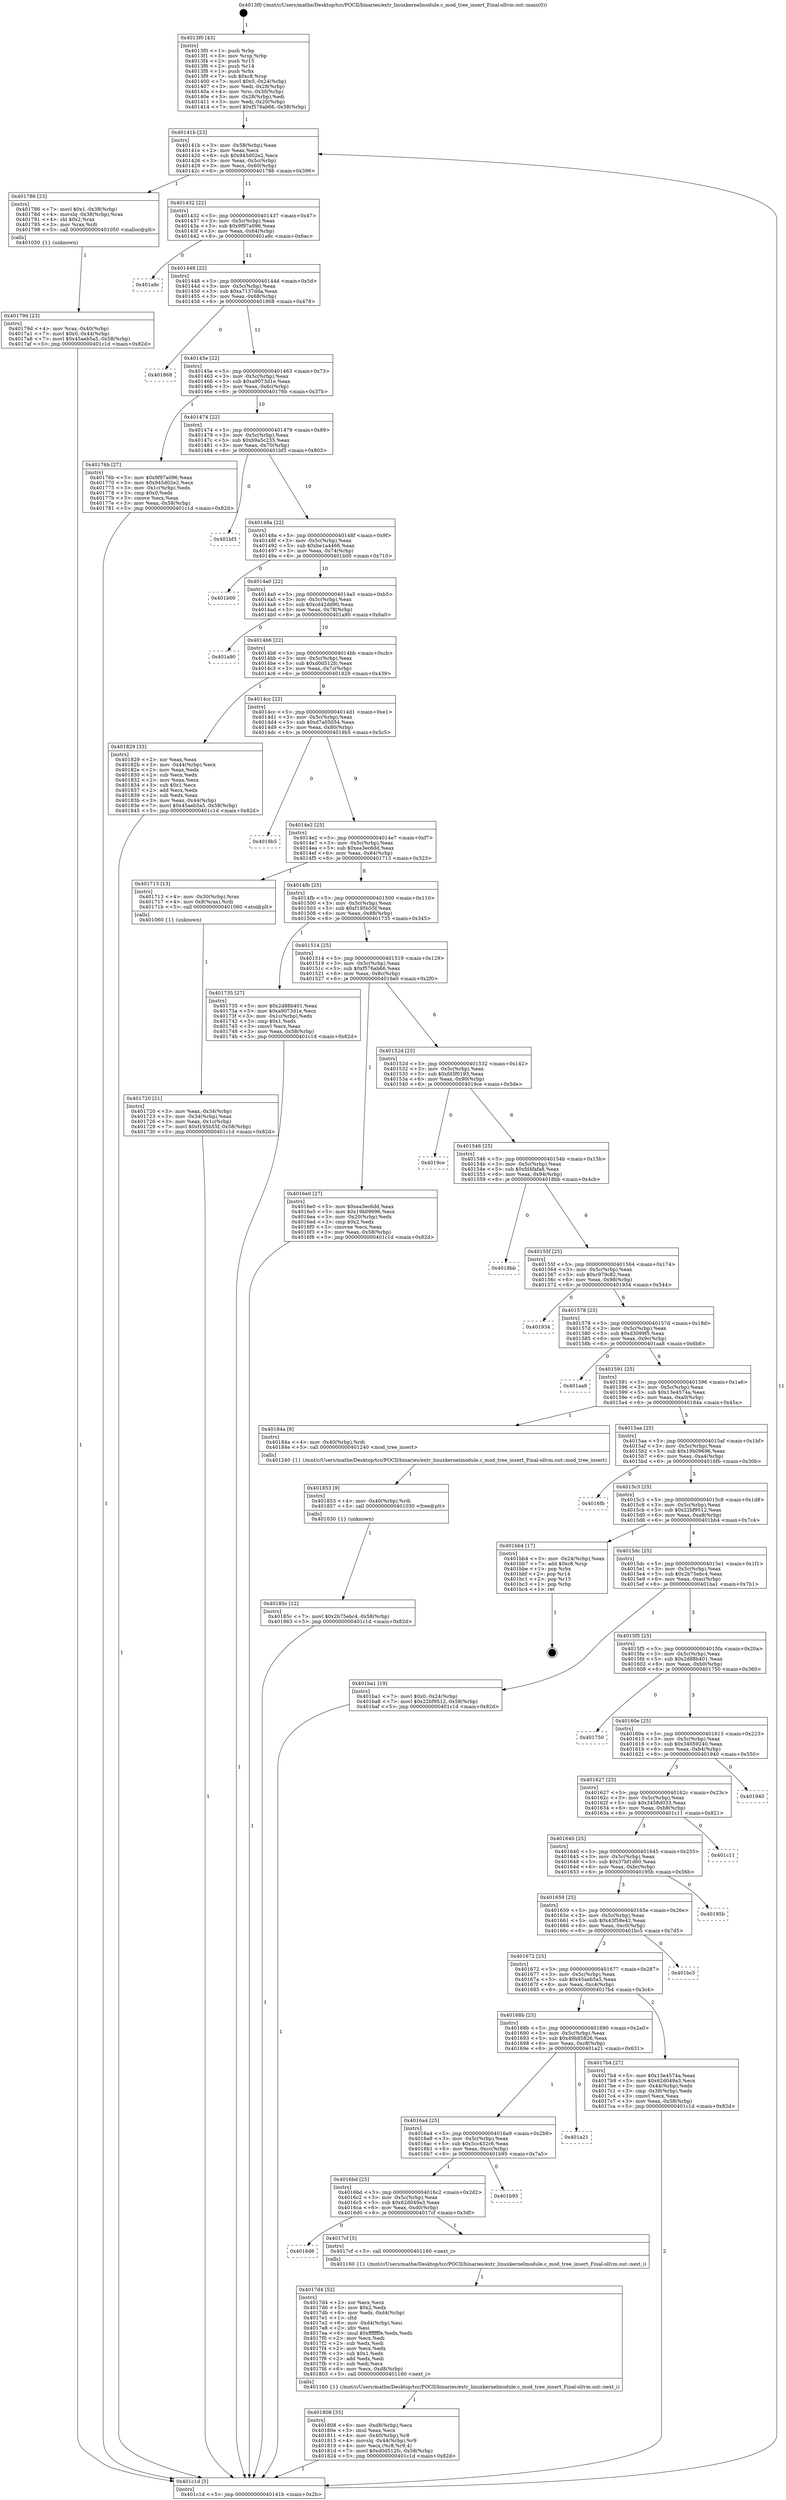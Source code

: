 digraph "0x4013f0" {
  label = "0x4013f0 (/mnt/c/Users/mathe/Desktop/tcc/POCII/binaries/extr_linuxkernelmodule.c_mod_tree_insert_Final-ollvm.out::main(0))"
  labelloc = "t"
  node[shape=record]

  Entry [label="",width=0.3,height=0.3,shape=circle,fillcolor=black,style=filled]
  "0x40141b" [label="{
     0x40141b [23]\l
     | [instrs]\l
     &nbsp;&nbsp;0x40141b \<+3\>: mov -0x58(%rbp),%eax\l
     &nbsp;&nbsp;0x40141e \<+2\>: mov %eax,%ecx\l
     &nbsp;&nbsp;0x401420 \<+6\>: sub $0x945d02e2,%ecx\l
     &nbsp;&nbsp;0x401426 \<+3\>: mov %eax,-0x5c(%rbp)\l
     &nbsp;&nbsp;0x401429 \<+3\>: mov %ecx,-0x60(%rbp)\l
     &nbsp;&nbsp;0x40142c \<+6\>: je 0000000000401786 \<main+0x396\>\l
  }"]
  "0x401786" [label="{
     0x401786 [23]\l
     | [instrs]\l
     &nbsp;&nbsp;0x401786 \<+7\>: movl $0x1,-0x38(%rbp)\l
     &nbsp;&nbsp;0x40178d \<+4\>: movslq -0x38(%rbp),%rax\l
     &nbsp;&nbsp;0x401791 \<+4\>: shl $0x2,%rax\l
     &nbsp;&nbsp;0x401795 \<+3\>: mov %rax,%rdi\l
     &nbsp;&nbsp;0x401798 \<+5\>: call 0000000000401050 \<malloc@plt\>\l
     | [calls]\l
     &nbsp;&nbsp;0x401050 \{1\} (unknown)\l
  }"]
  "0x401432" [label="{
     0x401432 [22]\l
     | [instrs]\l
     &nbsp;&nbsp;0x401432 \<+5\>: jmp 0000000000401437 \<main+0x47\>\l
     &nbsp;&nbsp;0x401437 \<+3\>: mov -0x5c(%rbp),%eax\l
     &nbsp;&nbsp;0x40143a \<+5\>: sub $0x9f97a096,%eax\l
     &nbsp;&nbsp;0x40143f \<+3\>: mov %eax,-0x64(%rbp)\l
     &nbsp;&nbsp;0x401442 \<+6\>: je 0000000000401a9c \<main+0x6ac\>\l
  }"]
  Exit [label="",width=0.3,height=0.3,shape=circle,fillcolor=black,style=filled,peripheries=2]
  "0x401a9c" [label="{
     0x401a9c\l
  }", style=dashed]
  "0x401448" [label="{
     0x401448 [22]\l
     | [instrs]\l
     &nbsp;&nbsp;0x401448 \<+5\>: jmp 000000000040144d \<main+0x5d\>\l
     &nbsp;&nbsp;0x40144d \<+3\>: mov -0x5c(%rbp),%eax\l
     &nbsp;&nbsp;0x401450 \<+5\>: sub $0xa7137dda,%eax\l
     &nbsp;&nbsp;0x401455 \<+3\>: mov %eax,-0x68(%rbp)\l
     &nbsp;&nbsp;0x401458 \<+6\>: je 0000000000401868 \<main+0x478\>\l
  }"]
  "0x40185c" [label="{
     0x40185c [12]\l
     | [instrs]\l
     &nbsp;&nbsp;0x40185c \<+7\>: movl $0x2b75ebc4,-0x58(%rbp)\l
     &nbsp;&nbsp;0x401863 \<+5\>: jmp 0000000000401c1d \<main+0x82d\>\l
  }"]
  "0x401868" [label="{
     0x401868\l
  }", style=dashed]
  "0x40145e" [label="{
     0x40145e [22]\l
     | [instrs]\l
     &nbsp;&nbsp;0x40145e \<+5\>: jmp 0000000000401463 \<main+0x73\>\l
     &nbsp;&nbsp;0x401463 \<+3\>: mov -0x5c(%rbp),%eax\l
     &nbsp;&nbsp;0x401466 \<+5\>: sub $0xa9073d1e,%eax\l
     &nbsp;&nbsp;0x40146b \<+3\>: mov %eax,-0x6c(%rbp)\l
     &nbsp;&nbsp;0x40146e \<+6\>: je 000000000040176b \<main+0x37b\>\l
  }"]
  "0x401853" [label="{
     0x401853 [9]\l
     | [instrs]\l
     &nbsp;&nbsp;0x401853 \<+4\>: mov -0x40(%rbp),%rdi\l
     &nbsp;&nbsp;0x401857 \<+5\>: call 0000000000401030 \<free@plt\>\l
     | [calls]\l
     &nbsp;&nbsp;0x401030 \{1\} (unknown)\l
  }"]
  "0x40176b" [label="{
     0x40176b [27]\l
     | [instrs]\l
     &nbsp;&nbsp;0x40176b \<+5\>: mov $0x9f97a096,%eax\l
     &nbsp;&nbsp;0x401770 \<+5\>: mov $0x945d02e2,%ecx\l
     &nbsp;&nbsp;0x401775 \<+3\>: mov -0x1c(%rbp),%edx\l
     &nbsp;&nbsp;0x401778 \<+3\>: cmp $0x0,%edx\l
     &nbsp;&nbsp;0x40177b \<+3\>: cmove %ecx,%eax\l
     &nbsp;&nbsp;0x40177e \<+3\>: mov %eax,-0x58(%rbp)\l
     &nbsp;&nbsp;0x401781 \<+5\>: jmp 0000000000401c1d \<main+0x82d\>\l
  }"]
  "0x401474" [label="{
     0x401474 [22]\l
     | [instrs]\l
     &nbsp;&nbsp;0x401474 \<+5\>: jmp 0000000000401479 \<main+0x89\>\l
     &nbsp;&nbsp;0x401479 \<+3\>: mov -0x5c(%rbp),%eax\l
     &nbsp;&nbsp;0x40147c \<+5\>: sub $0xb9a5c235,%eax\l
     &nbsp;&nbsp;0x401481 \<+3\>: mov %eax,-0x70(%rbp)\l
     &nbsp;&nbsp;0x401484 \<+6\>: je 0000000000401bf3 \<main+0x803\>\l
  }"]
  "0x401808" [label="{
     0x401808 [33]\l
     | [instrs]\l
     &nbsp;&nbsp;0x401808 \<+6\>: mov -0xd8(%rbp),%ecx\l
     &nbsp;&nbsp;0x40180e \<+3\>: imul %eax,%ecx\l
     &nbsp;&nbsp;0x401811 \<+4\>: mov -0x40(%rbp),%r8\l
     &nbsp;&nbsp;0x401815 \<+4\>: movslq -0x44(%rbp),%r9\l
     &nbsp;&nbsp;0x401819 \<+4\>: mov %ecx,(%r8,%r9,4)\l
     &nbsp;&nbsp;0x40181d \<+7\>: movl $0xd0d512fc,-0x58(%rbp)\l
     &nbsp;&nbsp;0x401824 \<+5\>: jmp 0000000000401c1d \<main+0x82d\>\l
  }"]
  "0x401bf3" [label="{
     0x401bf3\l
  }", style=dashed]
  "0x40148a" [label="{
     0x40148a [22]\l
     | [instrs]\l
     &nbsp;&nbsp;0x40148a \<+5\>: jmp 000000000040148f \<main+0x9f\>\l
     &nbsp;&nbsp;0x40148f \<+3\>: mov -0x5c(%rbp),%eax\l
     &nbsp;&nbsp;0x401492 \<+5\>: sub $0xbe1a4466,%eax\l
     &nbsp;&nbsp;0x401497 \<+3\>: mov %eax,-0x74(%rbp)\l
     &nbsp;&nbsp;0x40149a \<+6\>: je 0000000000401b00 \<main+0x710\>\l
  }"]
  "0x4017d4" [label="{
     0x4017d4 [52]\l
     | [instrs]\l
     &nbsp;&nbsp;0x4017d4 \<+2\>: xor %ecx,%ecx\l
     &nbsp;&nbsp;0x4017d6 \<+5\>: mov $0x2,%edx\l
     &nbsp;&nbsp;0x4017db \<+6\>: mov %edx,-0xd4(%rbp)\l
     &nbsp;&nbsp;0x4017e1 \<+1\>: cltd\l
     &nbsp;&nbsp;0x4017e2 \<+6\>: mov -0xd4(%rbp),%esi\l
     &nbsp;&nbsp;0x4017e8 \<+2\>: idiv %esi\l
     &nbsp;&nbsp;0x4017ea \<+6\>: imul $0xfffffffe,%edx,%edx\l
     &nbsp;&nbsp;0x4017f0 \<+2\>: mov %ecx,%edi\l
     &nbsp;&nbsp;0x4017f2 \<+2\>: sub %edx,%edi\l
     &nbsp;&nbsp;0x4017f4 \<+2\>: mov %ecx,%edx\l
     &nbsp;&nbsp;0x4017f6 \<+3\>: sub $0x1,%edx\l
     &nbsp;&nbsp;0x4017f9 \<+2\>: add %edx,%edi\l
     &nbsp;&nbsp;0x4017fb \<+2\>: sub %edi,%ecx\l
     &nbsp;&nbsp;0x4017fd \<+6\>: mov %ecx,-0xd8(%rbp)\l
     &nbsp;&nbsp;0x401803 \<+5\>: call 0000000000401160 \<next_i\>\l
     | [calls]\l
     &nbsp;&nbsp;0x401160 \{1\} (/mnt/c/Users/mathe/Desktop/tcc/POCII/binaries/extr_linuxkernelmodule.c_mod_tree_insert_Final-ollvm.out::next_i)\l
  }"]
  "0x401b00" [label="{
     0x401b00\l
  }", style=dashed]
  "0x4014a0" [label="{
     0x4014a0 [22]\l
     | [instrs]\l
     &nbsp;&nbsp;0x4014a0 \<+5\>: jmp 00000000004014a5 \<main+0xb5\>\l
     &nbsp;&nbsp;0x4014a5 \<+3\>: mov -0x5c(%rbp),%eax\l
     &nbsp;&nbsp;0x4014a8 \<+5\>: sub $0xcd42dd90,%eax\l
     &nbsp;&nbsp;0x4014ad \<+3\>: mov %eax,-0x78(%rbp)\l
     &nbsp;&nbsp;0x4014b0 \<+6\>: je 0000000000401a90 \<main+0x6a0\>\l
  }"]
  "0x4016d6" [label="{
     0x4016d6\l
  }", style=dashed]
  "0x401a90" [label="{
     0x401a90\l
  }", style=dashed]
  "0x4014b6" [label="{
     0x4014b6 [22]\l
     | [instrs]\l
     &nbsp;&nbsp;0x4014b6 \<+5\>: jmp 00000000004014bb \<main+0xcb\>\l
     &nbsp;&nbsp;0x4014bb \<+3\>: mov -0x5c(%rbp),%eax\l
     &nbsp;&nbsp;0x4014be \<+5\>: sub $0xd0d512fc,%eax\l
     &nbsp;&nbsp;0x4014c3 \<+3\>: mov %eax,-0x7c(%rbp)\l
     &nbsp;&nbsp;0x4014c6 \<+6\>: je 0000000000401829 \<main+0x439\>\l
  }"]
  "0x4017cf" [label="{
     0x4017cf [5]\l
     | [instrs]\l
     &nbsp;&nbsp;0x4017cf \<+5\>: call 0000000000401160 \<next_i\>\l
     | [calls]\l
     &nbsp;&nbsp;0x401160 \{1\} (/mnt/c/Users/mathe/Desktop/tcc/POCII/binaries/extr_linuxkernelmodule.c_mod_tree_insert_Final-ollvm.out::next_i)\l
  }"]
  "0x401829" [label="{
     0x401829 [33]\l
     | [instrs]\l
     &nbsp;&nbsp;0x401829 \<+2\>: xor %eax,%eax\l
     &nbsp;&nbsp;0x40182b \<+3\>: mov -0x44(%rbp),%ecx\l
     &nbsp;&nbsp;0x40182e \<+2\>: mov %eax,%edx\l
     &nbsp;&nbsp;0x401830 \<+2\>: sub %ecx,%edx\l
     &nbsp;&nbsp;0x401832 \<+2\>: mov %eax,%ecx\l
     &nbsp;&nbsp;0x401834 \<+3\>: sub $0x1,%ecx\l
     &nbsp;&nbsp;0x401837 \<+2\>: add %ecx,%edx\l
     &nbsp;&nbsp;0x401839 \<+2\>: sub %edx,%eax\l
     &nbsp;&nbsp;0x40183b \<+3\>: mov %eax,-0x44(%rbp)\l
     &nbsp;&nbsp;0x40183e \<+7\>: movl $0x45aeb5a5,-0x58(%rbp)\l
     &nbsp;&nbsp;0x401845 \<+5\>: jmp 0000000000401c1d \<main+0x82d\>\l
  }"]
  "0x4014cc" [label="{
     0x4014cc [22]\l
     | [instrs]\l
     &nbsp;&nbsp;0x4014cc \<+5\>: jmp 00000000004014d1 \<main+0xe1\>\l
     &nbsp;&nbsp;0x4014d1 \<+3\>: mov -0x5c(%rbp),%eax\l
     &nbsp;&nbsp;0x4014d4 \<+5\>: sub $0xd7a05054,%eax\l
     &nbsp;&nbsp;0x4014d9 \<+3\>: mov %eax,-0x80(%rbp)\l
     &nbsp;&nbsp;0x4014dc \<+6\>: je 00000000004019b5 \<main+0x5c5\>\l
  }"]
  "0x4016bd" [label="{
     0x4016bd [25]\l
     | [instrs]\l
     &nbsp;&nbsp;0x4016bd \<+5\>: jmp 00000000004016c2 \<main+0x2d2\>\l
     &nbsp;&nbsp;0x4016c2 \<+3\>: mov -0x5c(%rbp),%eax\l
     &nbsp;&nbsp;0x4016c5 \<+5\>: sub $0x62d049a3,%eax\l
     &nbsp;&nbsp;0x4016ca \<+6\>: mov %eax,-0xd0(%rbp)\l
     &nbsp;&nbsp;0x4016d0 \<+6\>: je 00000000004017cf \<main+0x3df\>\l
  }"]
  "0x4019b5" [label="{
     0x4019b5\l
  }", style=dashed]
  "0x4014e2" [label="{
     0x4014e2 [25]\l
     | [instrs]\l
     &nbsp;&nbsp;0x4014e2 \<+5\>: jmp 00000000004014e7 \<main+0xf7\>\l
     &nbsp;&nbsp;0x4014e7 \<+3\>: mov -0x5c(%rbp),%eax\l
     &nbsp;&nbsp;0x4014ea \<+5\>: sub $0xea3ec6dd,%eax\l
     &nbsp;&nbsp;0x4014ef \<+6\>: mov %eax,-0x84(%rbp)\l
     &nbsp;&nbsp;0x4014f5 \<+6\>: je 0000000000401713 \<main+0x323\>\l
  }"]
  "0x401b95" [label="{
     0x401b95\l
  }", style=dashed]
  "0x401713" [label="{
     0x401713 [13]\l
     | [instrs]\l
     &nbsp;&nbsp;0x401713 \<+4\>: mov -0x30(%rbp),%rax\l
     &nbsp;&nbsp;0x401717 \<+4\>: mov 0x8(%rax),%rdi\l
     &nbsp;&nbsp;0x40171b \<+5\>: call 0000000000401060 \<atoi@plt\>\l
     | [calls]\l
     &nbsp;&nbsp;0x401060 \{1\} (unknown)\l
  }"]
  "0x4014fb" [label="{
     0x4014fb [25]\l
     | [instrs]\l
     &nbsp;&nbsp;0x4014fb \<+5\>: jmp 0000000000401500 \<main+0x110\>\l
     &nbsp;&nbsp;0x401500 \<+3\>: mov -0x5c(%rbp),%eax\l
     &nbsp;&nbsp;0x401503 \<+5\>: sub $0xf195b55f,%eax\l
     &nbsp;&nbsp;0x401508 \<+6\>: mov %eax,-0x88(%rbp)\l
     &nbsp;&nbsp;0x40150e \<+6\>: je 0000000000401735 \<main+0x345\>\l
  }"]
  "0x4016a4" [label="{
     0x4016a4 [25]\l
     | [instrs]\l
     &nbsp;&nbsp;0x4016a4 \<+5\>: jmp 00000000004016a9 \<main+0x2b9\>\l
     &nbsp;&nbsp;0x4016a9 \<+3\>: mov -0x5c(%rbp),%eax\l
     &nbsp;&nbsp;0x4016ac \<+5\>: sub $0x5cc432c6,%eax\l
     &nbsp;&nbsp;0x4016b1 \<+6\>: mov %eax,-0xcc(%rbp)\l
     &nbsp;&nbsp;0x4016b7 \<+6\>: je 0000000000401b95 \<main+0x7a5\>\l
  }"]
  "0x401735" [label="{
     0x401735 [27]\l
     | [instrs]\l
     &nbsp;&nbsp;0x401735 \<+5\>: mov $0x2d88b401,%eax\l
     &nbsp;&nbsp;0x40173a \<+5\>: mov $0xa9073d1e,%ecx\l
     &nbsp;&nbsp;0x40173f \<+3\>: mov -0x1c(%rbp),%edx\l
     &nbsp;&nbsp;0x401742 \<+3\>: cmp $0x1,%edx\l
     &nbsp;&nbsp;0x401745 \<+3\>: cmovl %ecx,%eax\l
     &nbsp;&nbsp;0x401748 \<+3\>: mov %eax,-0x58(%rbp)\l
     &nbsp;&nbsp;0x40174b \<+5\>: jmp 0000000000401c1d \<main+0x82d\>\l
  }"]
  "0x401514" [label="{
     0x401514 [25]\l
     | [instrs]\l
     &nbsp;&nbsp;0x401514 \<+5\>: jmp 0000000000401519 \<main+0x129\>\l
     &nbsp;&nbsp;0x401519 \<+3\>: mov -0x5c(%rbp),%eax\l
     &nbsp;&nbsp;0x40151c \<+5\>: sub $0xf576ab66,%eax\l
     &nbsp;&nbsp;0x401521 \<+6\>: mov %eax,-0x8c(%rbp)\l
     &nbsp;&nbsp;0x401527 \<+6\>: je 00000000004016e0 \<main+0x2f0\>\l
  }"]
  "0x401a21" [label="{
     0x401a21\l
  }", style=dashed]
  "0x4016e0" [label="{
     0x4016e0 [27]\l
     | [instrs]\l
     &nbsp;&nbsp;0x4016e0 \<+5\>: mov $0xea3ec6dd,%eax\l
     &nbsp;&nbsp;0x4016e5 \<+5\>: mov $0x19b09696,%ecx\l
     &nbsp;&nbsp;0x4016ea \<+3\>: mov -0x20(%rbp),%edx\l
     &nbsp;&nbsp;0x4016ed \<+3\>: cmp $0x2,%edx\l
     &nbsp;&nbsp;0x4016f0 \<+3\>: cmovne %ecx,%eax\l
     &nbsp;&nbsp;0x4016f3 \<+3\>: mov %eax,-0x58(%rbp)\l
     &nbsp;&nbsp;0x4016f6 \<+5\>: jmp 0000000000401c1d \<main+0x82d\>\l
  }"]
  "0x40152d" [label="{
     0x40152d [25]\l
     | [instrs]\l
     &nbsp;&nbsp;0x40152d \<+5\>: jmp 0000000000401532 \<main+0x142\>\l
     &nbsp;&nbsp;0x401532 \<+3\>: mov -0x5c(%rbp),%eax\l
     &nbsp;&nbsp;0x401535 \<+5\>: sub $0xfd3f0193,%eax\l
     &nbsp;&nbsp;0x40153a \<+6\>: mov %eax,-0x90(%rbp)\l
     &nbsp;&nbsp;0x401540 \<+6\>: je 00000000004019ce \<main+0x5de\>\l
  }"]
  "0x401c1d" [label="{
     0x401c1d [5]\l
     | [instrs]\l
     &nbsp;&nbsp;0x401c1d \<+5\>: jmp 000000000040141b \<main+0x2b\>\l
  }"]
  "0x4013f0" [label="{
     0x4013f0 [43]\l
     | [instrs]\l
     &nbsp;&nbsp;0x4013f0 \<+1\>: push %rbp\l
     &nbsp;&nbsp;0x4013f1 \<+3\>: mov %rsp,%rbp\l
     &nbsp;&nbsp;0x4013f4 \<+2\>: push %r15\l
     &nbsp;&nbsp;0x4013f6 \<+2\>: push %r14\l
     &nbsp;&nbsp;0x4013f8 \<+1\>: push %rbx\l
     &nbsp;&nbsp;0x4013f9 \<+7\>: sub $0xc8,%rsp\l
     &nbsp;&nbsp;0x401400 \<+7\>: movl $0x0,-0x24(%rbp)\l
     &nbsp;&nbsp;0x401407 \<+3\>: mov %edi,-0x28(%rbp)\l
     &nbsp;&nbsp;0x40140a \<+4\>: mov %rsi,-0x30(%rbp)\l
     &nbsp;&nbsp;0x40140e \<+3\>: mov -0x28(%rbp),%edi\l
     &nbsp;&nbsp;0x401411 \<+3\>: mov %edi,-0x20(%rbp)\l
     &nbsp;&nbsp;0x401414 \<+7\>: movl $0xf576ab66,-0x58(%rbp)\l
  }"]
  "0x401720" [label="{
     0x401720 [21]\l
     | [instrs]\l
     &nbsp;&nbsp;0x401720 \<+3\>: mov %eax,-0x34(%rbp)\l
     &nbsp;&nbsp;0x401723 \<+3\>: mov -0x34(%rbp),%eax\l
     &nbsp;&nbsp;0x401726 \<+3\>: mov %eax,-0x1c(%rbp)\l
     &nbsp;&nbsp;0x401729 \<+7\>: movl $0xf195b55f,-0x58(%rbp)\l
     &nbsp;&nbsp;0x401730 \<+5\>: jmp 0000000000401c1d \<main+0x82d\>\l
  }"]
  "0x40179d" [label="{
     0x40179d [23]\l
     | [instrs]\l
     &nbsp;&nbsp;0x40179d \<+4\>: mov %rax,-0x40(%rbp)\l
     &nbsp;&nbsp;0x4017a1 \<+7\>: movl $0x0,-0x44(%rbp)\l
     &nbsp;&nbsp;0x4017a8 \<+7\>: movl $0x45aeb5a5,-0x58(%rbp)\l
     &nbsp;&nbsp;0x4017af \<+5\>: jmp 0000000000401c1d \<main+0x82d\>\l
  }"]
  "0x40168b" [label="{
     0x40168b [25]\l
     | [instrs]\l
     &nbsp;&nbsp;0x40168b \<+5\>: jmp 0000000000401690 \<main+0x2a0\>\l
     &nbsp;&nbsp;0x401690 \<+3\>: mov -0x5c(%rbp),%eax\l
     &nbsp;&nbsp;0x401693 \<+5\>: sub $0x49b85826,%eax\l
     &nbsp;&nbsp;0x401698 \<+6\>: mov %eax,-0xc8(%rbp)\l
     &nbsp;&nbsp;0x40169e \<+6\>: je 0000000000401a21 \<main+0x631\>\l
  }"]
  "0x4019ce" [label="{
     0x4019ce\l
  }", style=dashed]
  "0x401546" [label="{
     0x401546 [25]\l
     | [instrs]\l
     &nbsp;&nbsp;0x401546 \<+5\>: jmp 000000000040154b \<main+0x15b\>\l
     &nbsp;&nbsp;0x40154b \<+3\>: mov -0x5c(%rbp),%eax\l
     &nbsp;&nbsp;0x40154e \<+5\>: sub $0xfd4fafa8,%eax\l
     &nbsp;&nbsp;0x401553 \<+6\>: mov %eax,-0x94(%rbp)\l
     &nbsp;&nbsp;0x401559 \<+6\>: je 00000000004018bb \<main+0x4cb\>\l
  }"]
  "0x4017b4" [label="{
     0x4017b4 [27]\l
     | [instrs]\l
     &nbsp;&nbsp;0x4017b4 \<+5\>: mov $0x13e4574a,%eax\l
     &nbsp;&nbsp;0x4017b9 \<+5\>: mov $0x62d049a3,%ecx\l
     &nbsp;&nbsp;0x4017be \<+3\>: mov -0x44(%rbp),%edx\l
     &nbsp;&nbsp;0x4017c1 \<+3\>: cmp -0x38(%rbp),%edx\l
     &nbsp;&nbsp;0x4017c4 \<+3\>: cmovl %ecx,%eax\l
     &nbsp;&nbsp;0x4017c7 \<+3\>: mov %eax,-0x58(%rbp)\l
     &nbsp;&nbsp;0x4017ca \<+5\>: jmp 0000000000401c1d \<main+0x82d\>\l
  }"]
  "0x4018bb" [label="{
     0x4018bb\l
  }", style=dashed]
  "0x40155f" [label="{
     0x40155f [25]\l
     | [instrs]\l
     &nbsp;&nbsp;0x40155f \<+5\>: jmp 0000000000401564 \<main+0x174\>\l
     &nbsp;&nbsp;0x401564 \<+3\>: mov -0x5c(%rbp),%eax\l
     &nbsp;&nbsp;0x401567 \<+5\>: sub $0xc979c82,%eax\l
     &nbsp;&nbsp;0x40156c \<+6\>: mov %eax,-0x98(%rbp)\l
     &nbsp;&nbsp;0x401572 \<+6\>: je 0000000000401934 \<main+0x544\>\l
  }"]
  "0x401672" [label="{
     0x401672 [25]\l
     | [instrs]\l
     &nbsp;&nbsp;0x401672 \<+5\>: jmp 0000000000401677 \<main+0x287\>\l
     &nbsp;&nbsp;0x401677 \<+3\>: mov -0x5c(%rbp),%eax\l
     &nbsp;&nbsp;0x40167a \<+5\>: sub $0x45aeb5a5,%eax\l
     &nbsp;&nbsp;0x40167f \<+6\>: mov %eax,-0xc4(%rbp)\l
     &nbsp;&nbsp;0x401685 \<+6\>: je 00000000004017b4 \<main+0x3c4\>\l
  }"]
  "0x401934" [label="{
     0x401934\l
  }", style=dashed]
  "0x401578" [label="{
     0x401578 [25]\l
     | [instrs]\l
     &nbsp;&nbsp;0x401578 \<+5\>: jmp 000000000040157d \<main+0x18d\>\l
     &nbsp;&nbsp;0x40157d \<+3\>: mov -0x5c(%rbp),%eax\l
     &nbsp;&nbsp;0x401580 \<+5\>: sub $0xd3099f5,%eax\l
     &nbsp;&nbsp;0x401585 \<+6\>: mov %eax,-0x9c(%rbp)\l
     &nbsp;&nbsp;0x40158b \<+6\>: je 0000000000401aa8 \<main+0x6b8\>\l
  }"]
  "0x401bc5" [label="{
     0x401bc5\l
  }", style=dashed]
  "0x401aa8" [label="{
     0x401aa8\l
  }", style=dashed]
  "0x401591" [label="{
     0x401591 [25]\l
     | [instrs]\l
     &nbsp;&nbsp;0x401591 \<+5\>: jmp 0000000000401596 \<main+0x1a6\>\l
     &nbsp;&nbsp;0x401596 \<+3\>: mov -0x5c(%rbp),%eax\l
     &nbsp;&nbsp;0x401599 \<+5\>: sub $0x13e4574a,%eax\l
     &nbsp;&nbsp;0x40159e \<+6\>: mov %eax,-0xa0(%rbp)\l
     &nbsp;&nbsp;0x4015a4 \<+6\>: je 000000000040184a \<main+0x45a\>\l
  }"]
  "0x401659" [label="{
     0x401659 [25]\l
     | [instrs]\l
     &nbsp;&nbsp;0x401659 \<+5\>: jmp 000000000040165e \<main+0x26e\>\l
     &nbsp;&nbsp;0x40165e \<+3\>: mov -0x5c(%rbp),%eax\l
     &nbsp;&nbsp;0x401661 \<+5\>: sub $0x43f58e42,%eax\l
     &nbsp;&nbsp;0x401666 \<+6\>: mov %eax,-0xc0(%rbp)\l
     &nbsp;&nbsp;0x40166c \<+6\>: je 0000000000401bc5 \<main+0x7d5\>\l
  }"]
  "0x40184a" [label="{
     0x40184a [9]\l
     | [instrs]\l
     &nbsp;&nbsp;0x40184a \<+4\>: mov -0x40(%rbp),%rdi\l
     &nbsp;&nbsp;0x40184e \<+5\>: call 0000000000401240 \<mod_tree_insert\>\l
     | [calls]\l
     &nbsp;&nbsp;0x401240 \{1\} (/mnt/c/Users/mathe/Desktop/tcc/POCII/binaries/extr_linuxkernelmodule.c_mod_tree_insert_Final-ollvm.out::mod_tree_insert)\l
  }"]
  "0x4015aa" [label="{
     0x4015aa [25]\l
     | [instrs]\l
     &nbsp;&nbsp;0x4015aa \<+5\>: jmp 00000000004015af \<main+0x1bf\>\l
     &nbsp;&nbsp;0x4015af \<+3\>: mov -0x5c(%rbp),%eax\l
     &nbsp;&nbsp;0x4015b2 \<+5\>: sub $0x19b09696,%eax\l
     &nbsp;&nbsp;0x4015b7 \<+6\>: mov %eax,-0xa4(%rbp)\l
     &nbsp;&nbsp;0x4015bd \<+6\>: je 00000000004016fb \<main+0x30b\>\l
  }"]
  "0x40195b" [label="{
     0x40195b\l
  }", style=dashed]
  "0x4016fb" [label="{
     0x4016fb\l
  }", style=dashed]
  "0x4015c3" [label="{
     0x4015c3 [25]\l
     | [instrs]\l
     &nbsp;&nbsp;0x4015c3 \<+5\>: jmp 00000000004015c8 \<main+0x1d8\>\l
     &nbsp;&nbsp;0x4015c8 \<+3\>: mov -0x5c(%rbp),%eax\l
     &nbsp;&nbsp;0x4015cb \<+5\>: sub $0x22bf9512,%eax\l
     &nbsp;&nbsp;0x4015d0 \<+6\>: mov %eax,-0xa8(%rbp)\l
     &nbsp;&nbsp;0x4015d6 \<+6\>: je 0000000000401bb4 \<main+0x7c4\>\l
  }"]
  "0x401640" [label="{
     0x401640 [25]\l
     | [instrs]\l
     &nbsp;&nbsp;0x401640 \<+5\>: jmp 0000000000401645 \<main+0x255\>\l
     &nbsp;&nbsp;0x401645 \<+3\>: mov -0x5c(%rbp),%eax\l
     &nbsp;&nbsp;0x401648 \<+5\>: sub $0x37bf1d60,%eax\l
     &nbsp;&nbsp;0x40164d \<+6\>: mov %eax,-0xbc(%rbp)\l
     &nbsp;&nbsp;0x401653 \<+6\>: je 000000000040195b \<main+0x56b\>\l
  }"]
  "0x401bb4" [label="{
     0x401bb4 [17]\l
     | [instrs]\l
     &nbsp;&nbsp;0x401bb4 \<+3\>: mov -0x24(%rbp),%eax\l
     &nbsp;&nbsp;0x401bb7 \<+7\>: add $0xc8,%rsp\l
     &nbsp;&nbsp;0x401bbe \<+1\>: pop %rbx\l
     &nbsp;&nbsp;0x401bbf \<+2\>: pop %r14\l
     &nbsp;&nbsp;0x401bc1 \<+2\>: pop %r15\l
     &nbsp;&nbsp;0x401bc3 \<+1\>: pop %rbp\l
     &nbsp;&nbsp;0x401bc4 \<+1\>: ret\l
  }"]
  "0x4015dc" [label="{
     0x4015dc [25]\l
     | [instrs]\l
     &nbsp;&nbsp;0x4015dc \<+5\>: jmp 00000000004015e1 \<main+0x1f1\>\l
     &nbsp;&nbsp;0x4015e1 \<+3\>: mov -0x5c(%rbp),%eax\l
     &nbsp;&nbsp;0x4015e4 \<+5\>: sub $0x2b75ebc4,%eax\l
     &nbsp;&nbsp;0x4015e9 \<+6\>: mov %eax,-0xac(%rbp)\l
     &nbsp;&nbsp;0x4015ef \<+6\>: je 0000000000401ba1 \<main+0x7b1\>\l
  }"]
  "0x401c11" [label="{
     0x401c11\l
  }", style=dashed]
  "0x401ba1" [label="{
     0x401ba1 [19]\l
     | [instrs]\l
     &nbsp;&nbsp;0x401ba1 \<+7\>: movl $0x0,-0x24(%rbp)\l
     &nbsp;&nbsp;0x401ba8 \<+7\>: movl $0x22bf9512,-0x58(%rbp)\l
     &nbsp;&nbsp;0x401baf \<+5\>: jmp 0000000000401c1d \<main+0x82d\>\l
  }"]
  "0x4015f5" [label="{
     0x4015f5 [25]\l
     | [instrs]\l
     &nbsp;&nbsp;0x4015f5 \<+5\>: jmp 00000000004015fa \<main+0x20a\>\l
     &nbsp;&nbsp;0x4015fa \<+3\>: mov -0x5c(%rbp),%eax\l
     &nbsp;&nbsp;0x4015fd \<+5\>: sub $0x2d88b401,%eax\l
     &nbsp;&nbsp;0x401602 \<+6\>: mov %eax,-0xb0(%rbp)\l
     &nbsp;&nbsp;0x401608 \<+6\>: je 0000000000401750 \<main+0x360\>\l
  }"]
  "0x401627" [label="{
     0x401627 [25]\l
     | [instrs]\l
     &nbsp;&nbsp;0x401627 \<+5\>: jmp 000000000040162c \<main+0x23c\>\l
     &nbsp;&nbsp;0x40162c \<+3\>: mov -0x5c(%rbp),%eax\l
     &nbsp;&nbsp;0x40162f \<+5\>: sub $0x3458d033,%eax\l
     &nbsp;&nbsp;0x401634 \<+6\>: mov %eax,-0xb8(%rbp)\l
     &nbsp;&nbsp;0x40163a \<+6\>: je 0000000000401c11 \<main+0x821\>\l
  }"]
  "0x401750" [label="{
     0x401750\l
  }", style=dashed]
  "0x40160e" [label="{
     0x40160e [25]\l
     | [instrs]\l
     &nbsp;&nbsp;0x40160e \<+5\>: jmp 0000000000401613 \<main+0x223\>\l
     &nbsp;&nbsp;0x401613 \<+3\>: mov -0x5c(%rbp),%eax\l
     &nbsp;&nbsp;0x401616 \<+5\>: sub $0x34059240,%eax\l
     &nbsp;&nbsp;0x40161b \<+6\>: mov %eax,-0xb4(%rbp)\l
     &nbsp;&nbsp;0x401621 \<+6\>: je 0000000000401940 \<main+0x550\>\l
  }"]
  "0x401940" [label="{
     0x401940\l
  }", style=dashed]
  Entry -> "0x4013f0" [label=" 1"]
  "0x40141b" -> "0x401786" [label=" 1"]
  "0x40141b" -> "0x401432" [label=" 11"]
  "0x401bb4" -> Exit [label=" 1"]
  "0x401432" -> "0x401a9c" [label=" 0"]
  "0x401432" -> "0x401448" [label=" 11"]
  "0x401ba1" -> "0x401c1d" [label=" 1"]
  "0x401448" -> "0x401868" [label=" 0"]
  "0x401448" -> "0x40145e" [label=" 11"]
  "0x40185c" -> "0x401c1d" [label=" 1"]
  "0x40145e" -> "0x40176b" [label=" 1"]
  "0x40145e" -> "0x401474" [label=" 10"]
  "0x401853" -> "0x40185c" [label=" 1"]
  "0x401474" -> "0x401bf3" [label=" 0"]
  "0x401474" -> "0x40148a" [label=" 10"]
  "0x40184a" -> "0x401853" [label=" 1"]
  "0x40148a" -> "0x401b00" [label=" 0"]
  "0x40148a" -> "0x4014a0" [label=" 10"]
  "0x401829" -> "0x401c1d" [label=" 1"]
  "0x4014a0" -> "0x401a90" [label=" 0"]
  "0x4014a0" -> "0x4014b6" [label=" 10"]
  "0x401808" -> "0x401c1d" [label=" 1"]
  "0x4014b6" -> "0x401829" [label=" 1"]
  "0x4014b6" -> "0x4014cc" [label=" 9"]
  "0x4017d4" -> "0x401808" [label=" 1"]
  "0x4014cc" -> "0x4019b5" [label=" 0"]
  "0x4014cc" -> "0x4014e2" [label=" 9"]
  "0x4016bd" -> "0x4016d6" [label=" 0"]
  "0x4014e2" -> "0x401713" [label=" 1"]
  "0x4014e2" -> "0x4014fb" [label=" 8"]
  "0x4016bd" -> "0x4017cf" [label=" 1"]
  "0x4014fb" -> "0x401735" [label=" 1"]
  "0x4014fb" -> "0x401514" [label=" 7"]
  "0x4016a4" -> "0x4016bd" [label=" 1"]
  "0x401514" -> "0x4016e0" [label=" 1"]
  "0x401514" -> "0x40152d" [label=" 6"]
  "0x4016e0" -> "0x401c1d" [label=" 1"]
  "0x4013f0" -> "0x40141b" [label=" 1"]
  "0x401c1d" -> "0x40141b" [label=" 11"]
  "0x401713" -> "0x401720" [label=" 1"]
  "0x401720" -> "0x401c1d" [label=" 1"]
  "0x401735" -> "0x401c1d" [label=" 1"]
  "0x40176b" -> "0x401c1d" [label=" 1"]
  "0x401786" -> "0x40179d" [label=" 1"]
  "0x40179d" -> "0x401c1d" [label=" 1"]
  "0x4016a4" -> "0x401b95" [label=" 0"]
  "0x40152d" -> "0x4019ce" [label=" 0"]
  "0x40152d" -> "0x401546" [label=" 6"]
  "0x40168b" -> "0x4016a4" [label=" 1"]
  "0x401546" -> "0x4018bb" [label=" 0"]
  "0x401546" -> "0x40155f" [label=" 6"]
  "0x40168b" -> "0x401a21" [label=" 0"]
  "0x40155f" -> "0x401934" [label=" 0"]
  "0x40155f" -> "0x401578" [label=" 6"]
  "0x4017b4" -> "0x401c1d" [label=" 2"]
  "0x401578" -> "0x401aa8" [label=" 0"]
  "0x401578" -> "0x401591" [label=" 6"]
  "0x401672" -> "0x40168b" [label=" 1"]
  "0x401591" -> "0x40184a" [label=" 1"]
  "0x401591" -> "0x4015aa" [label=" 5"]
  "0x4017cf" -> "0x4017d4" [label=" 1"]
  "0x4015aa" -> "0x4016fb" [label=" 0"]
  "0x4015aa" -> "0x4015c3" [label=" 5"]
  "0x401659" -> "0x401672" [label=" 3"]
  "0x4015c3" -> "0x401bb4" [label=" 1"]
  "0x4015c3" -> "0x4015dc" [label=" 4"]
  "0x401672" -> "0x4017b4" [label=" 2"]
  "0x4015dc" -> "0x401ba1" [label=" 1"]
  "0x4015dc" -> "0x4015f5" [label=" 3"]
  "0x401640" -> "0x401659" [label=" 3"]
  "0x4015f5" -> "0x401750" [label=" 0"]
  "0x4015f5" -> "0x40160e" [label=" 3"]
  "0x401659" -> "0x401bc5" [label=" 0"]
  "0x40160e" -> "0x401940" [label=" 0"]
  "0x40160e" -> "0x401627" [label=" 3"]
  "0x401640" -> "0x40195b" [label=" 0"]
  "0x401627" -> "0x401c11" [label=" 0"]
  "0x401627" -> "0x401640" [label=" 3"]
}
